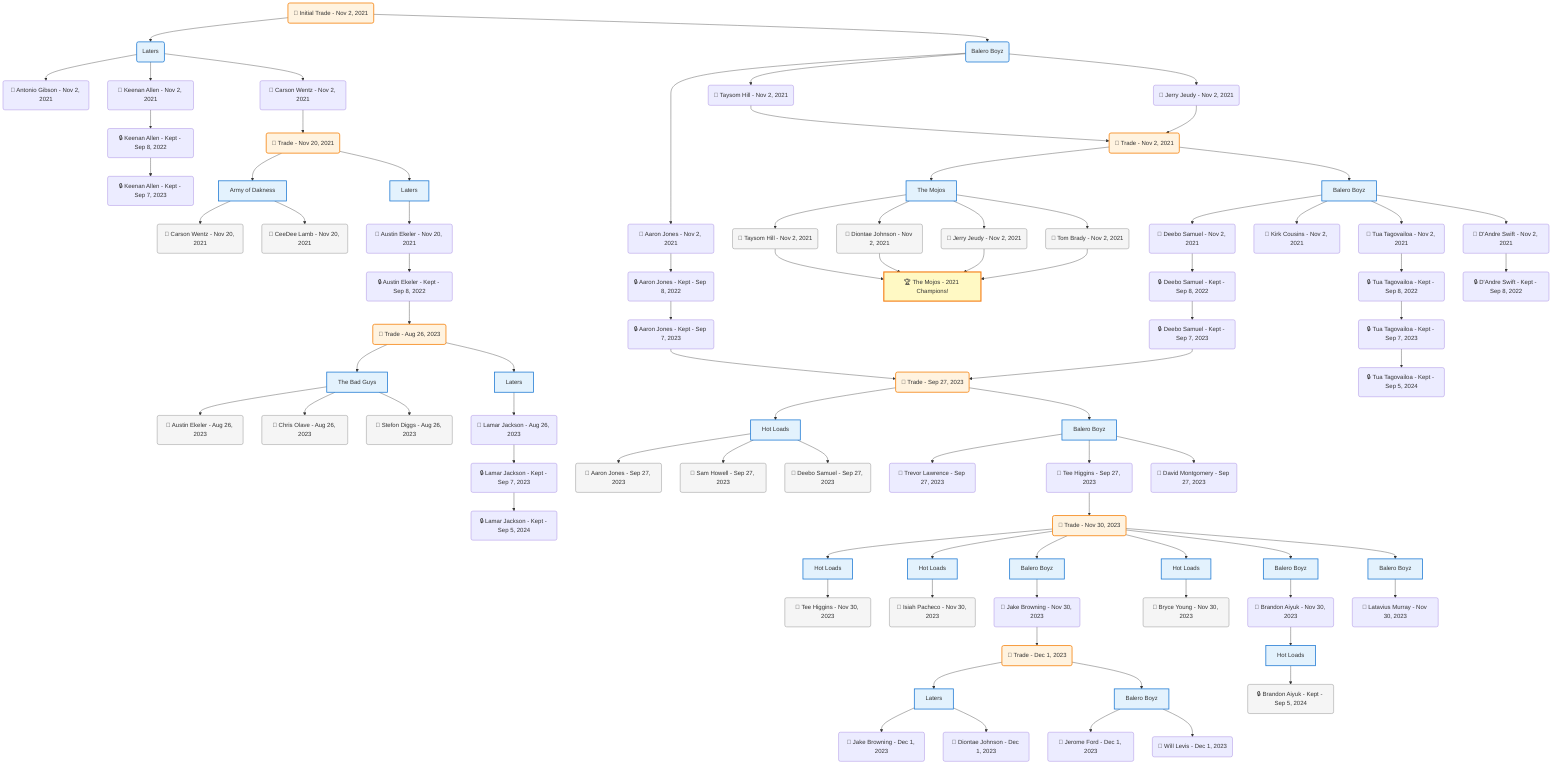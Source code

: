 flowchart TD

    TRADE_MAIN("🔄 Initial Trade - Nov 2, 2021")
    TEAM_1("Laters")
    TEAM_2("Balero Boyz")
    NODE_0e5eff14-7269-4c33-ab75-28182075a275("🔄 Antonio Gibson - Nov 2, 2021")
    NODE_5183f3b9-1858-4676-8605-290d0b9a1b52("🔄 Keenan Allen - Nov 2, 2021")
    NODE_cf2fcd0d-90b5-47b3-9507-9c64beb39606("🔒 Keenan Allen - Kept - Sep 8, 2022")
    NODE_8bd5c591-97e1-4750-a516-8518932dea12("🔒 Keenan Allen - Kept - Sep 7, 2023")
    NODE_a6b32bfb-892b-4dd2-aaed-50bd1c11191e("🔄 Aaron Jones - Nov 2, 2021")
    NODE_70e6b04d-0bb2-4e42-adc1-9d7e956e5529("🔒 Aaron Jones - Kept - Sep 8, 2022")
    NODE_b4abeafd-55cb-442a-8c1c-b9970a59c406("🔒 Aaron Jones - Kept - Sep 7, 2023")
    TRADE_a87ca260-7a67-4fda-b702-48aca8c93813_3("🔄 Trade - Sep 27, 2023")
    TEAM_8e9f18ff-62c3-40e8-bb10-32f74cf4ee33_4["Hot Loads"]
    NODE_4a0dd846-1b74-448d-96e3-1362af9ea147("🔄 Aaron Jones - Sep 27, 2023")
    NODE_b53204e1-97f3-4b20-94c4-113c02694b27("🔄 Sam Howell - Sep 27, 2023")
    NODE_c8106337-9eec-4786-b963-273acb19ea43("🔄 Deebo Samuel - Sep 27, 2023")
    TEAM_2feaf03e-fb22-498e-ac8f-e596b6ba7810_5["Balero Boyz"]
    NODE_a226803a-f683-470b-9e1b-2d3be487344a("🔄 Trevor Lawrence - Sep 27, 2023")
    NODE_d1321948-0010-45b8-9f9c-50ed5e494a00("🔄 Tee Higgins - Sep 27, 2023")
    TRADE_096eb1bd-0c8c-47b6-8694-b7e5b9b554bb_6("🔄 Trade - Nov 30, 2023")
    TEAM_8e9f18ff-62c3-40e8-bb10-32f74cf4ee33_7["Hot Loads"]
    NODE_edb4c243-db7e-4f64-8bdc-bade130a392b("🔄 Tee Higgins - Nov 30, 2023")
    TEAM_8e9f18ff-62c3-40e8-bb10-32f74cf4ee33_8["Hot Loads"]
    NODE_f5515b42-9c7e-4b93-8598-13c8b5ae5b08("🔄 Isiah Pacheco - Nov 30, 2023")
    TEAM_2feaf03e-fb22-498e-ac8f-e596b6ba7810_9["Balero Boyz"]
    NODE_70209dbd-bd24-4e7c-afe3-4acaa45fc330("🔄 Jake Browning - Nov 30, 2023")
    TRADE_b81b1ae3-8803-4c8d-aa1c-a9dcbee7cab8_10("🔄 Trade - Dec 1, 2023")
    TEAM_825928a9-7194-43aa-b7ae-fc78c2510b16_11["Laters"]
    NODE_774272ec-1db8-490f-a990-88ad27ff6390("🔄 Jake Browning - Dec 1, 2023")
    NODE_08dcab2e-90d0-4861-b771-091fe3b528ae("🔄 Diontae Johnson - Dec 1, 2023")
    TEAM_2feaf03e-fb22-498e-ac8f-e596b6ba7810_12["Balero Boyz"]
    NODE_a5ac4d89-76ce-4521-bd76-1ed69d435fcf("🔄 Jerome Ford - Dec 1, 2023")
    NODE_2b17c560-29ec-45de-9fe4-c9d1e620d457("🔄 Will Levis - Dec 1, 2023")
    TEAM_8e9f18ff-62c3-40e8-bb10-32f74cf4ee33_13["Hot Loads"]
    NODE_cd00920e-c054-43e1-bdd3-ab18c8a18f9d("🔄 Bryce Young - Nov 30, 2023")
    TEAM_2feaf03e-fb22-498e-ac8f-e596b6ba7810_14["Balero Boyz"]
    NODE_86da2683-6b97-420b-a33c-b4757533e053("🔄 Brandon Aiyuk - Nov 30, 2023")
    TEAM_8e9f18ff-62c3-40e8-bb10-32f74cf4ee33_15["Hot Loads"]
    NODE_c7fbef9a-9a99-4ffc-ab16-f0cf2644b4db("🔒 Brandon Aiyuk - Kept - Sep 5, 2024")
    TEAM_2feaf03e-fb22-498e-ac8f-e596b6ba7810_16["Balero Boyz"]
    NODE_da88e1b2-3fb3-4a2f-85dd-b7f446ff24e7("🔄 Latavius Murray - Nov 30, 2023")
    NODE_c76d0f13-8bb8-4e7e-ad9e-8f2498ccd9f8("🔄 David Montgomery - Sep 27, 2023")
    NODE_35ac53d8-1fbd-4867-b927-526ea0aa1c6c("🔄 Taysom Hill - Nov 2, 2021")
    TRADE_04808a61-2c61-4353-bc3a-57812cd6a425_17("🔄 Trade - Nov 2, 2021")
    TEAM_bbe2d0ad-54cf-4c22-be82-b2a5f262a157_18["The Mojos"]
    NODE_f7bc687e-ab4d-4272-b0e7-7aa2e585cdbc("🔄 Taysom Hill - Nov 2, 2021")
    CHAMP_bbe2d0ad-54cf-4c22-be82-b2a5f262a157_2021["🏆 The Mojos - 2021 Champions!"]
    NODE_c08325a9-393f-4c0f-a6b3-52e92d2c6814("🔄 Diontae Johnson - Nov 2, 2021")
    NODE_3a0e7723-ad1d-4624-83a9-64e36a2836c2("🔄 Jerry Jeudy - Nov 2, 2021")
    NODE_27f0180e-24c8-449b-a324-916d871905a4("🔄 Tom Brady - Nov 2, 2021")
    TEAM_2feaf03e-fb22-498e-ac8f-e596b6ba7810_19["Balero Boyz"]
    NODE_2b74e28a-16aa-484b-aed1-48c88f0a48fc("🔄 Deebo Samuel - Nov 2, 2021")
    NODE_0ac39663-8a17-4702-8783-a8d636accdfe("🔒 Deebo Samuel - Kept - Sep 8, 2022")
    NODE_732e0825-3200-44eb-88f5-892f888ff987("🔒 Deebo Samuel - Kept - Sep 7, 2023")
    NODE_e2439a48-5038-46a9-aabb-7eee9f73bc6c("🔄 Kirk Cousins - Nov 2, 2021")
    NODE_d4a74ede-ff56-49a1-9bb0-943494afbdf5("🔄 Tua Tagovailoa - Nov 2, 2021")
    NODE_aaf779ba-39c8-4bcd-a1bb-a1ed58117ac8("🔒 Tua Tagovailoa - Kept - Sep 8, 2022")
    NODE_a1634b7e-959d-4669-815d-2cab859f2d15("🔒 Tua Tagovailoa - Kept - Sep 7, 2023")
    NODE_9fdca591-5940-4a2c-a99d-046a644db761("🔒 Tua Tagovailoa - Kept - Sep 5, 2024")
    NODE_43b36d55-4b30-4bbb-a10f-963af3cd2e07("🔄 D'Andre Swift - Nov 2, 2021")
    NODE_eadbbdf3-1df2-429d-aa6c-7f7a9fac97bb("🔒 D'Andre Swift - Kept - Sep 8, 2022")
    NODE_03d895df-93cc-4dda-b8a6-a558ef7be5b0("🔄 Carson Wentz - Nov 2, 2021")
    TRADE_9fd1c436-8326-428a-8b0a-eabc76955f88_20("🔄 Trade - Nov 20, 2021")
    TEAM_40f7599b-e68f-4bf4-9553-bf7e10924635_21["Army of Dakness"]
    NODE_f1573b14-4f7f-43c1-a1f1-f4122d3e78de("🔄 Carson Wentz - Nov 20, 2021")
    NODE_c452ef52-b38f-4f9c-b12c-edb79c80b4e4("🔄 CeeDee Lamb - Nov 20, 2021")
    TEAM_825928a9-7194-43aa-b7ae-fc78c2510b16_22["Laters"]
    NODE_4d6cf91a-13b0-4d02-925d-c13d7621b71e("🔄 Austin Ekeler - Nov 20, 2021")
    NODE_bb9c8b4a-b7f5-4a49-b3b1-d1b0d9e7260c("🔒 Austin Ekeler - Kept - Sep 8, 2022")
    TRADE_5a76fc85-475f-48c2-aa65-be54a3c9237d_23("🔄 Trade - Aug 26, 2023")
    TEAM_b2220d1a-ff75-4622-9757-09978901110f_24["The Bad Guys"]
    NODE_6a8c0e8f-ec43-41b0-b11d-9819c411127a("🔄 Austin Ekeler - Aug 26, 2023")
    NODE_07a45acd-130a-422a-ae42-31f806f3a986("🔄 Chris Olave - Aug 26, 2023")
    NODE_8693b68b-52d4-41b9-a27e-deb74f13b0fd("🔄 Stefon Diggs - Aug 26, 2023")
    TEAM_825928a9-7194-43aa-b7ae-fc78c2510b16_25["Laters"]
    NODE_9ea91788-ae08-495b-b3a7-b8ff0b925014("🔄 Lamar Jackson - Aug 26, 2023")
    NODE_e5015bab-df7d-485f-b42f-14c4e4b42969("🔒 Lamar Jackson - Kept - Sep 7, 2023")
    NODE_29f2638b-f53e-4faf-948a-772548197e37("🔒 Lamar Jackson - Kept - Sep 5, 2024")
    NODE_b6e8bd96-ef5b-49ce-9848-cb0b2990bfaa("🔄 Jerry Jeudy - Nov 2, 2021")

    TRADE_MAIN --> TEAM_1
    TRADE_MAIN --> TEAM_2
    TEAM_1 --> NODE_0e5eff14-7269-4c33-ab75-28182075a275
    TEAM_1 --> NODE_5183f3b9-1858-4676-8605-290d0b9a1b52
    NODE_5183f3b9-1858-4676-8605-290d0b9a1b52 --> NODE_cf2fcd0d-90b5-47b3-9507-9c64beb39606
    NODE_cf2fcd0d-90b5-47b3-9507-9c64beb39606 --> NODE_8bd5c591-97e1-4750-a516-8518932dea12
    TEAM_2 --> NODE_a6b32bfb-892b-4dd2-aaed-50bd1c11191e
    NODE_a6b32bfb-892b-4dd2-aaed-50bd1c11191e --> NODE_70e6b04d-0bb2-4e42-adc1-9d7e956e5529
    NODE_70e6b04d-0bb2-4e42-adc1-9d7e956e5529 --> NODE_b4abeafd-55cb-442a-8c1c-b9970a59c406
    NODE_b4abeafd-55cb-442a-8c1c-b9970a59c406 --> TRADE_a87ca260-7a67-4fda-b702-48aca8c93813_3
    TRADE_a87ca260-7a67-4fda-b702-48aca8c93813_3 --> TEAM_8e9f18ff-62c3-40e8-bb10-32f74cf4ee33_4
    TEAM_8e9f18ff-62c3-40e8-bb10-32f74cf4ee33_4 --> NODE_4a0dd846-1b74-448d-96e3-1362af9ea147
    TEAM_8e9f18ff-62c3-40e8-bb10-32f74cf4ee33_4 --> NODE_b53204e1-97f3-4b20-94c4-113c02694b27
    TEAM_8e9f18ff-62c3-40e8-bb10-32f74cf4ee33_4 --> NODE_c8106337-9eec-4786-b963-273acb19ea43
    TRADE_a87ca260-7a67-4fda-b702-48aca8c93813_3 --> TEAM_2feaf03e-fb22-498e-ac8f-e596b6ba7810_5
    TEAM_2feaf03e-fb22-498e-ac8f-e596b6ba7810_5 --> NODE_a226803a-f683-470b-9e1b-2d3be487344a
    TEAM_2feaf03e-fb22-498e-ac8f-e596b6ba7810_5 --> NODE_d1321948-0010-45b8-9f9c-50ed5e494a00
    NODE_d1321948-0010-45b8-9f9c-50ed5e494a00 --> TRADE_096eb1bd-0c8c-47b6-8694-b7e5b9b554bb_6
    TRADE_096eb1bd-0c8c-47b6-8694-b7e5b9b554bb_6 --> TEAM_8e9f18ff-62c3-40e8-bb10-32f74cf4ee33_7
    TEAM_8e9f18ff-62c3-40e8-bb10-32f74cf4ee33_7 --> NODE_edb4c243-db7e-4f64-8bdc-bade130a392b
    TRADE_096eb1bd-0c8c-47b6-8694-b7e5b9b554bb_6 --> TEAM_8e9f18ff-62c3-40e8-bb10-32f74cf4ee33_8
    TEAM_8e9f18ff-62c3-40e8-bb10-32f74cf4ee33_8 --> NODE_f5515b42-9c7e-4b93-8598-13c8b5ae5b08
    TRADE_096eb1bd-0c8c-47b6-8694-b7e5b9b554bb_6 --> TEAM_2feaf03e-fb22-498e-ac8f-e596b6ba7810_9
    TEAM_2feaf03e-fb22-498e-ac8f-e596b6ba7810_9 --> NODE_70209dbd-bd24-4e7c-afe3-4acaa45fc330
    NODE_70209dbd-bd24-4e7c-afe3-4acaa45fc330 --> TRADE_b81b1ae3-8803-4c8d-aa1c-a9dcbee7cab8_10
    TRADE_b81b1ae3-8803-4c8d-aa1c-a9dcbee7cab8_10 --> TEAM_825928a9-7194-43aa-b7ae-fc78c2510b16_11
    TEAM_825928a9-7194-43aa-b7ae-fc78c2510b16_11 --> NODE_774272ec-1db8-490f-a990-88ad27ff6390
    TEAM_825928a9-7194-43aa-b7ae-fc78c2510b16_11 --> NODE_08dcab2e-90d0-4861-b771-091fe3b528ae
    TRADE_b81b1ae3-8803-4c8d-aa1c-a9dcbee7cab8_10 --> TEAM_2feaf03e-fb22-498e-ac8f-e596b6ba7810_12
    TEAM_2feaf03e-fb22-498e-ac8f-e596b6ba7810_12 --> NODE_a5ac4d89-76ce-4521-bd76-1ed69d435fcf
    TEAM_2feaf03e-fb22-498e-ac8f-e596b6ba7810_12 --> NODE_2b17c560-29ec-45de-9fe4-c9d1e620d457
    TRADE_096eb1bd-0c8c-47b6-8694-b7e5b9b554bb_6 --> TEAM_8e9f18ff-62c3-40e8-bb10-32f74cf4ee33_13
    TEAM_8e9f18ff-62c3-40e8-bb10-32f74cf4ee33_13 --> NODE_cd00920e-c054-43e1-bdd3-ab18c8a18f9d
    TRADE_096eb1bd-0c8c-47b6-8694-b7e5b9b554bb_6 --> TEAM_2feaf03e-fb22-498e-ac8f-e596b6ba7810_14
    TEAM_2feaf03e-fb22-498e-ac8f-e596b6ba7810_14 --> NODE_86da2683-6b97-420b-a33c-b4757533e053
    NODE_86da2683-6b97-420b-a33c-b4757533e053 --> TEAM_8e9f18ff-62c3-40e8-bb10-32f74cf4ee33_15
    TEAM_8e9f18ff-62c3-40e8-bb10-32f74cf4ee33_15 --> NODE_c7fbef9a-9a99-4ffc-ab16-f0cf2644b4db
    TRADE_096eb1bd-0c8c-47b6-8694-b7e5b9b554bb_6 --> TEAM_2feaf03e-fb22-498e-ac8f-e596b6ba7810_16
    TEAM_2feaf03e-fb22-498e-ac8f-e596b6ba7810_16 --> NODE_da88e1b2-3fb3-4a2f-85dd-b7f446ff24e7
    TEAM_2feaf03e-fb22-498e-ac8f-e596b6ba7810_5 --> NODE_c76d0f13-8bb8-4e7e-ad9e-8f2498ccd9f8
    TEAM_2 --> NODE_35ac53d8-1fbd-4867-b927-526ea0aa1c6c
    NODE_35ac53d8-1fbd-4867-b927-526ea0aa1c6c --> TRADE_04808a61-2c61-4353-bc3a-57812cd6a425_17
    TRADE_04808a61-2c61-4353-bc3a-57812cd6a425_17 --> TEAM_bbe2d0ad-54cf-4c22-be82-b2a5f262a157_18
    TEAM_bbe2d0ad-54cf-4c22-be82-b2a5f262a157_18 --> NODE_f7bc687e-ab4d-4272-b0e7-7aa2e585cdbc
    NODE_f7bc687e-ab4d-4272-b0e7-7aa2e585cdbc --> CHAMP_bbe2d0ad-54cf-4c22-be82-b2a5f262a157_2021
    TEAM_bbe2d0ad-54cf-4c22-be82-b2a5f262a157_18 --> NODE_c08325a9-393f-4c0f-a6b3-52e92d2c6814
    NODE_c08325a9-393f-4c0f-a6b3-52e92d2c6814 --> CHAMP_bbe2d0ad-54cf-4c22-be82-b2a5f262a157_2021
    TEAM_bbe2d0ad-54cf-4c22-be82-b2a5f262a157_18 --> NODE_3a0e7723-ad1d-4624-83a9-64e36a2836c2
    NODE_3a0e7723-ad1d-4624-83a9-64e36a2836c2 --> CHAMP_bbe2d0ad-54cf-4c22-be82-b2a5f262a157_2021
    TEAM_bbe2d0ad-54cf-4c22-be82-b2a5f262a157_18 --> NODE_27f0180e-24c8-449b-a324-916d871905a4
    NODE_27f0180e-24c8-449b-a324-916d871905a4 --> CHAMP_bbe2d0ad-54cf-4c22-be82-b2a5f262a157_2021
    TRADE_04808a61-2c61-4353-bc3a-57812cd6a425_17 --> TEAM_2feaf03e-fb22-498e-ac8f-e596b6ba7810_19
    TEAM_2feaf03e-fb22-498e-ac8f-e596b6ba7810_19 --> NODE_2b74e28a-16aa-484b-aed1-48c88f0a48fc
    NODE_2b74e28a-16aa-484b-aed1-48c88f0a48fc --> NODE_0ac39663-8a17-4702-8783-a8d636accdfe
    NODE_0ac39663-8a17-4702-8783-a8d636accdfe --> NODE_732e0825-3200-44eb-88f5-892f888ff987
    NODE_732e0825-3200-44eb-88f5-892f888ff987 --> TRADE_a87ca260-7a67-4fda-b702-48aca8c93813_3
    TEAM_2feaf03e-fb22-498e-ac8f-e596b6ba7810_19 --> NODE_e2439a48-5038-46a9-aabb-7eee9f73bc6c
    TEAM_2feaf03e-fb22-498e-ac8f-e596b6ba7810_19 --> NODE_d4a74ede-ff56-49a1-9bb0-943494afbdf5
    NODE_d4a74ede-ff56-49a1-9bb0-943494afbdf5 --> NODE_aaf779ba-39c8-4bcd-a1bb-a1ed58117ac8
    NODE_aaf779ba-39c8-4bcd-a1bb-a1ed58117ac8 --> NODE_a1634b7e-959d-4669-815d-2cab859f2d15
    NODE_a1634b7e-959d-4669-815d-2cab859f2d15 --> NODE_9fdca591-5940-4a2c-a99d-046a644db761
    TEAM_2feaf03e-fb22-498e-ac8f-e596b6ba7810_19 --> NODE_43b36d55-4b30-4bbb-a10f-963af3cd2e07
    NODE_43b36d55-4b30-4bbb-a10f-963af3cd2e07 --> NODE_eadbbdf3-1df2-429d-aa6c-7f7a9fac97bb
    TEAM_1 --> NODE_03d895df-93cc-4dda-b8a6-a558ef7be5b0
    NODE_03d895df-93cc-4dda-b8a6-a558ef7be5b0 --> TRADE_9fd1c436-8326-428a-8b0a-eabc76955f88_20
    TRADE_9fd1c436-8326-428a-8b0a-eabc76955f88_20 --> TEAM_40f7599b-e68f-4bf4-9553-bf7e10924635_21
    TEAM_40f7599b-e68f-4bf4-9553-bf7e10924635_21 --> NODE_f1573b14-4f7f-43c1-a1f1-f4122d3e78de
    TEAM_40f7599b-e68f-4bf4-9553-bf7e10924635_21 --> NODE_c452ef52-b38f-4f9c-b12c-edb79c80b4e4
    TRADE_9fd1c436-8326-428a-8b0a-eabc76955f88_20 --> TEAM_825928a9-7194-43aa-b7ae-fc78c2510b16_22
    TEAM_825928a9-7194-43aa-b7ae-fc78c2510b16_22 --> NODE_4d6cf91a-13b0-4d02-925d-c13d7621b71e
    NODE_4d6cf91a-13b0-4d02-925d-c13d7621b71e --> NODE_bb9c8b4a-b7f5-4a49-b3b1-d1b0d9e7260c
    NODE_bb9c8b4a-b7f5-4a49-b3b1-d1b0d9e7260c --> TRADE_5a76fc85-475f-48c2-aa65-be54a3c9237d_23
    TRADE_5a76fc85-475f-48c2-aa65-be54a3c9237d_23 --> TEAM_b2220d1a-ff75-4622-9757-09978901110f_24
    TEAM_b2220d1a-ff75-4622-9757-09978901110f_24 --> NODE_6a8c0e8f-ec43-41b0-b11d-9819c411127a
    TEAM_b2220d1a-ff75-4622-9757-09978901110f_24 --> NODE_07a45acd-130a-422a-ae42-31f806f3a986
    TEAM_b2220d1a-ff75-4622-9757-09978901110f_24 --> NODE_8693b68b-52d4-41b9-a27e-deb74f13b0fd
    TRADE_5a76fc85-475f-48c2-aa65-be54a3c9237d_23 --> TEAM_825928a9-7194-43aa-b7ae-fc78c2510b16_25
    TEAM_825928a9-7194-43aa-b7ae-fc78c2510b16_25 --> NODE_9ea91788-ae08-495b-b3a7-b8ff0b925014
    NODE_9ea91788-ae08-495b-b3a7-b8ff0b925014 --> NODE_e5015bab-df7d-485f-b42f-14c4e4b42969
    NODE_e5015bab-df7d-485f-b42f-14c4e4b42969 --> NODE_29f2638b-f53e-4faf-948a-772548197e37
    TEAM_2 --> NODE_b6e8bd96-ef5b-49ce-9848-cb0b2990bfaa
    NODE_b6e8bd96-ef5b-49ce-9848-cb0b2990bfaa --> TRADE_04808a61-2c61-4353-bc3a-57812cd6a425_17

    %% Node styling
    classDef teamNode fill:#e3f2fd,stroke:#1976d2,stroke-width:2px
    classDef tradeNode fill:#fff3e0,stroke:#f57c00,stroke-width:2px
    classDef playerNode fill:#f3e5f5,stroke:#7b1fa2,stroke-width:1px
    classDef nonRootPlayerNode fill:#f5f5f5,stroke:#757575,stroke-width:1px
    classDef endNode fill:#ffebee,stroke:#c62828,stroke-width:2px
    classDef waiverNode fill:#e8f5e8,stroke:#388e3c,stroke-width:2px
    classDef championshipNode fill:#fff9c4,stroke:#f57f17,stroke-width:3px

    class TEAM_1,TEAM_2,TEAM_8e9f18ff-62c3-40e8-bb10-32f74cf4ee33_4,TEAM_2feaf03e-fb22-498e-ac8f-e596b6ba7810_5,TEAM_8e9f18ff-62c3-40e8-bb10-32f74cf4ee33_7,TEAM_8e9f18ff-62c3-40e8-bb10-32f74cf4ee33_8,TEAM_2feaf03e-fb22-498e-ac8f-e596b6ba7810_9,TEAM_825928a9-7194-43aa-b7ae-fc78c2510b16_11,TEAM_2feaf03e-fb22-498e-ac8f-e596b6ba7810_12,TEAM_8e9f18ff-62c3-40e8-bb10-32f74cf4ee33_13,TEAM_2feaf03e-fb22-498e-ac8f-e596b6ba7810_14,TEAM_8e9f18ff-62c3-40e8-bb10-32f74cf4ee33_15,TEAM_2feaf03e-fb22-498e-ac8f-e596b6ba7810_16,TEAM_bbe2d0ad-54cf-4c22-be82-b2a5f262a157_18,TEAM_2feaf03e-fb22-498e-ac8f-e596b6ba7810_19,TEAM_40f7599b-e68f-4bf4-9553-bf7e10924635_21,TEAM_825928a9-7194-43aa-b7ae-fc78c2510b16_22,TEAM_b2220d1a-ff75-4622-9757-09978901110f_24,TEAM_825928a9-7194-43aa-b7ae-fc78c2510b16_25 teamNode
    class CHAMP_bbe2d0ad-54cf-4c22-be82-b2a5f262a157_2021 championshipNode
    class NODE_4a0dd846-1b74-448d-96e3-1362af9ea147,NODE_b53204e1-97f3-4b20-94c4-113c02694b27,NODE_c8106337-9eec-4786-b963-273acb19ea43,NODE_edb4c243-db7e-4f64-8bdc-bade130a392b,NODE_f5515b42-9c7e-4b93-8598-13c8b5ae5b08,NODE_cd00920e-c054-43e1-bdd3-ab18c8a18f9d,NODE_c7fbef9a-9a99-4ffc-ab16-f0cf2644b4db,NODE_f7bc687e-ab4d-4272-b0e7-7aa2e585cdbc,NODE_c08325a9-393f-4c0f-a6b3-52e92d2c6814,NODE_3a0e7723-ad1d-4624-83a9-64e36a2836c2,NODE_27f0180e-24c8-449b-a324-916d871905a4,NODE_f1573b14-4f7f-43c1-a1f1-f4122d3e78de,NODE_c452ef52-b38f-4f9c-b12c-edb79c80b4e4,NODE_6a8c0e8f-ec43-41b0-b11d-9819c411127a,NODE_07a45acd-130a-422a-ae42-31f806f3a986,NODE_8693b68b-52d4-41b9-a27e-deb74f13b0fd nonRootPlayerNode
    class TRADE_MAIN,TRADE_a87ca260-7a67-4fda-b702-48aca8c93813_3,TRADE_096eb1bd-0c8c-47b6-8694-b7e5b9b554bb_6,TRADE_b81b1ae3-8803-4c8d-aa1c-a9dcbee7cab8_10,TRADE_04808a61-2c61-4353-bc3a-57812cd6a425_17,TRADE_9fd1c436-8326-428a-8b0a-eabc76955f88_20,TRADE_5a76fc85-475f-48c2-aa65-be54a3c9237d_23 tradeNode